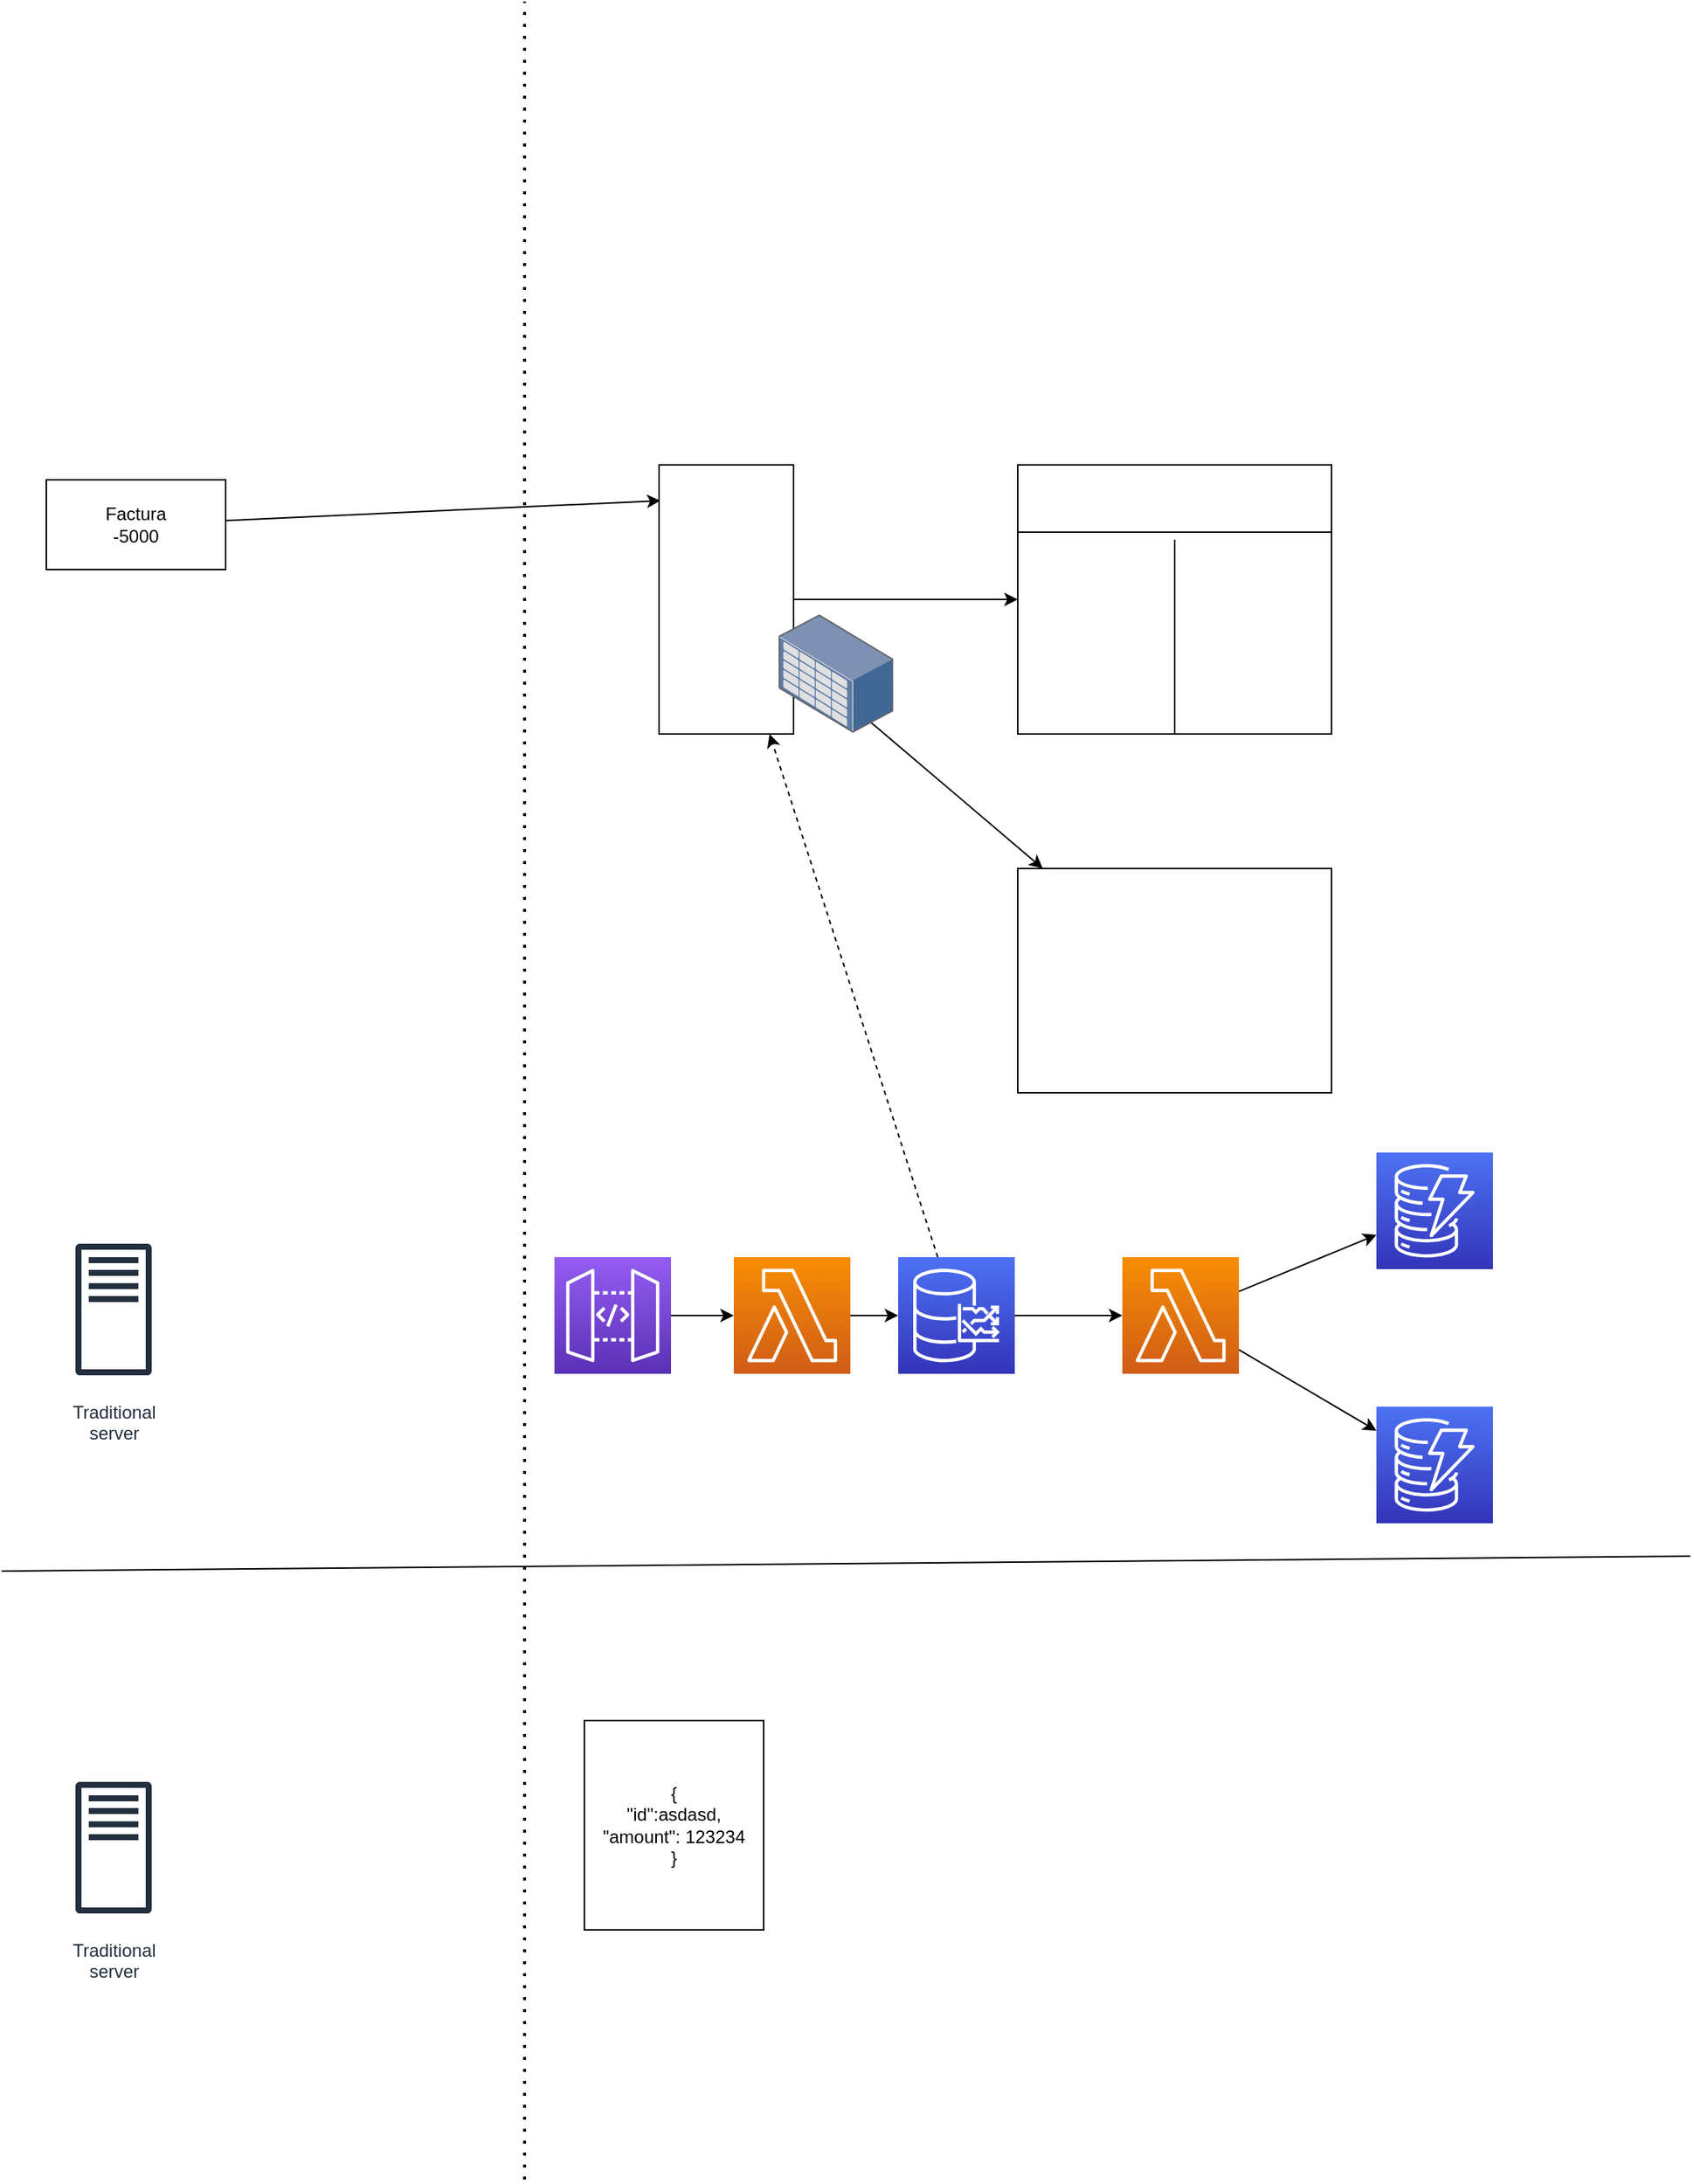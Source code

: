 <mxfile version="14.6.13" type="device" pages="2"><diagram id="f1Zfy8GzfP1ZX3miAQj8" name="Page-1"><mxGraphModel dx="2100" dy="776" grid="1" gridSize="10" guides="1" tooltips="1" connect="1" arrows="1" fold="1" page="1" pageScale="1" pageWidth="850" pageHeight="1100" math="0" shadow="0"><root><mxCell id="0"/><mxCell id="1" parent="0"/><mxCell id="d8b8T9RHSPE8RC233Ulh-4" style="rounded=0;orthogonalLoop=1;jettySize=auto;html=1;entryX=0.011;entryY=0.133;entryDx=0;entryDy=0;entryPerimeter=0;" edge="1" parent="1" source="d8b8T9RHSPE8RC233Ulh-1" target="d8b8T9RHSPE8RC233Ulh-3"><mxGeometry relative="1" as="geometry"/></mxCell><mxCell id="d8b8T9RHSPE8RC233Ulh-1" value="Factura&lt;br&gt;-5000" style="rounded=0;whiteSpace=wrap;html=1;" vertex="1" parent="1"><mxGeometry x="-100" y="380" width="120" height="60" as="geometry"/></mxCell><mxCell id="d8b8T9RHSPE8RC233Ulh-2" value="" style="endArrow=none;dashed=1;html=1;dashPattern=1 3;strokeWidth=2;" edge="1" parent="1"><mxGeometry width="50" height="50" relative="1" as="geometry"><mxPoint x="220" y="1517" as="sourcePoint"/><mxPoint x="220" y="60" as="targetPoint"/></mxGeometry></mxCell><mxCell id="d8b8T9RHSPE8RC233Ulh-8" style="edgeStyle=none;rounded=0;orthogonalLoop=1;jettySize=auto;html=1;entryX=0;entryY=0.5;entryDx=0;entryDy=0;" edge="1" parent="1" source="d8b8T9RHSPE8RC233Ulh-3" target="d8b8T9RHSPE8RC233Ulh-5"><mxGeometry relative="1" as="geometry"/></mxCell><mxCell id="d8b8T9RHSPE8RC233Ulh-10" style="edgeStyle=none;rounded=0;orthogonalLoop=1;jettySize=auto;html=1;" edge="1" parent="1" source="d8b8T9RHSPE8RC233Ulh-3" target="d8b8T9RHSPE8RC233Ulh-9"><mxGeometry relative="1" as="geometry"/></mxCell><mxCell id="d8b8T9RHSPE8RC233Ulh-3" value="" style="rounded=0;whiteSpace=wrap;html=1;" vertex="1" parent="1"><mxGeometry x="310" y="370" width="90" height="180" as="geometry"/></mxCell><mxCell id="d8b8T9RHSPE8RC233Ulh-5" value="" style="rounded=0;whiteSpace=wrap;html=1;" vertex="1" parent="1"><mxGeometry x="550" y="370" width="210" height="180" as="geometry"/></mxCell><mxCell id="d8b8T9RHSPE8RC233Ulh-6" value="" style="endArrow=none;html=1;entryX=1;entryY=0.25;entryDx=0;entryDy=0;exitX=0;exitY=0.25;exitDx=0;exitDy=0;" edge="1" parent="1" source="d8b8T9RHSPE8RC233Ulh-5" target="d8b8T9RHSPE8RC233Ulh-5"><mxGeometry width="50" height="50" relative="1" as="geometry"><mxPoint x="490" y="320" as="sourcePoint"/><mxPoint x="540" y="270" as="targetPoint"/></mxGeometry></mxCell><mxCell id="d8b8T9RHSPE8RC233Ulh-7" value="" style="endArrow=none;html=1;entryX=0.5;entryY=1;entryDx=0;entryDy=0;" edge="1" parent="1" target="d8b8T9RHSPE8RC233Ulh-5"><mxGeometry width="50" height="50" relative="1" as="geometry"><mxPoint x="655" y="420" as="sourcePoint"/><mxPoint x="540" y="270" as="targetPoint"/></mxGeometry></mxCell><mxCell id="d8b8T9RHSPE8RC233Ulh-9" value="" style="rounded=0;whiteSpace=wrap;html=1;" vertex="1" parent="1"><mxGeometry x="550" y="640" width="210" height="150" as="geometry"/></mxCell><mxCell id="d8b8T9RHSPE8RC233Ulh-11" value="" style="points=[];aspect=fixed;html=1;align=center;shadow=0;dashed=0;image;image=img/lib/allied_telesis/storage/Datacenter_Server_Storage_Unit_Large.svg;" vertex="1" parent="1"><mxGeometry x="390" y="470" width="76.8" height="79.2" as="geometry"/></mxCell><mxCell id="d8b8T9RHSPE8RC233Ulh-12" value="Traditional&#10;server" style="outlineConnect=0;fontColor=#232F3E;gradientColor=none;strokeColor=#232F3E;fillColor=#ffffff;dashed=0;verticalLabelPosition=bottom;verticalAlign=top;align=center;html=1;fontSize=12;fontStyle=0;aspect=fixed;shape=mxgraph.aws4.resourceIcon;resIcon=mxgraph.aws4.traditional_server;" vertex="1" parent="1"><mxGeometry x="-110" y="880" width="110" height="110" as="geometry"/></mxCell><mxCell id="d8b8T9RHSPE8RC233Ulh-27" style="edgeStyle=none;rounded=0;orthogonalLoop=1;jettySize=auto;html=1;" edge="1" parent="1" source="d8b8T9RHSPE8RC233Ulh-13" target="d8b8T9RHSPE8RC233Ulh-14"><mxGeometry relative="1" as="geometry"/></mxCell><mxCell id="d8b8T9RHSPE8RC233Ulh-13" value="" style="points=[[0,0,0],[0.25,0,0],[0.5,0,0],[0.75,0,0],[1,0,0],[0,1,0],[0.25,1,0],[0.5,1,0],[0.75,1,0],[1,1,0],[0,0.25,0],[0,0.5,0],[0,0.75,0],[1,0.25,0],[1,0.5,0],[1,0.75,0]];outlineConnect=0;fontColor=#232F3E;gradientColor=#945DF2;gradientDirection=north;fillColor=#5A30B5;strokeColor=#ffffff;dashed=0;verticalLabelPosition=bottom;verticalAlign=top;align=center;html=1;fontSize=12;fontStyle=0;aspect=fixed;shape=mxgraph.aws4.resourceIcon;resIcon=mxgraph.aws4.api_gateway;" vertex="1" parent="1"><mxGeometry x="240" y="900" width="78" height="78" as="geometry"/></mxCell><mxCell id="d8b8T9RHSPE8RC233Ulh-28" style="edgeStyle=none;rounded=0;orthogonalLoop=1;jettySize=auto;html=1;" edge="1" parent="1" source="d8b8T9RHSPE8RC233Ulh-14" target="d8b8T9RHSPE8RC233Ulh-23"><mxGeometry relative="1" as="geometry"/></mxCell><mxCell id="d8b8T9RHSPE8RC233Ulh-14" value="" style="points=[[0,0,0],[0.25,0,0],[0.5,0,0],[0.75,0,0],[1,0,0],[0,1,0],[0.25,1,0],[0.5,1,0],[0.75,1,0],[1,1,0],[0,0.25,0],[0,0.5,0],[0,0.75,0],[1,0.25,0],[1,0.5,0],[1,0.75,0]];outlineConnect=0;fontColor=#232F3E;gradientColor=#F78E04;gradientDirection=north;fillColor=#D05C17;strokeColor=#ffffff;dashed=0;verticalLabelPosition=bottom;verticalAlign=top;align=center;html=1;fontSize=12;fontStyle=0;aspect=fixed;shape=mxgraph.aws4.resourceIcon;resIcon=mxgraph.aws4.lambda;" vertex="1" parent="1"><mxGeometry x="360" y="900" width="78" height="78" as="geometry"/></mxCell><mxCell id="d8b8T9RHSPE8RC233Ulh-16" style="edgeStyle=none;rounded=0;orthogonalLoop=1;jettySize=auto;html=1;dashed=1;" edge="1" parent="1" source="d8b8T9RHSPE8RC233Ulh-23" target="d8b8T9RHSPE8RC233Ulh-3"><mxGeometry relative="1" as="geometry"><mxPoint x="513.182" y="850" as="sourcePoint"/></mxGeometry></mxCell><mxCell id="d8b8T9RHSPE8RC233Ulh-18" style="edgeStyle=none;rounded=0;orthogonalLoop=1;jettySize=auto;html=1;exitX=1;exitY=0.5;exitDx=0;exitDy=0;exitPerimeter=0;" edge="1" parent="1" source="d8b8T9RHSPE8RC233Ulh-23" target="d8b8T9RHSPE8RC233Ulh-17"><mxGeometry relative="1" as="geometry"><mxPoint x="558" y="939" as="sourcePoint"/></mxGeometry></mxCell><mxCell id="d8b8T9RHSPE8RC233Ulh-21" style="edgeStyle=none;rounded=0;orthogonalLoop=1;jettySize=auto;html=1;" edge="1" parent="1" source="d8b8T9RHSPE8RC233Ulh-17" target="d8b8T9RHSPE8RC233Ulh-19"><mxGeometry relative="1" as="geometry"/></mxCell><mxCell id="d8b8T9RHSPE8RC233Ulh-22" style="edgeStyle=none;rounded=0;orthogonalLoop=1;jettySize=auto;html=1;" edge="1" parent="1" source="d8b8T9RHSPE8RC233Ulh-17" target="d8b8T9RHSPE8RC233Ulh-20"><mxGeometry relative="1" as="geometry"/></mxCell><mxCell id="d8b8T9RHSPE8RC233Ulh-17" value="" style="points=[[0,0,0],[0.25,0,0],[0.5,0,0],[0.75,0,0],[1,0,0],[0,1,0],[0.25,1,0],[0.5,1,0],[0.75,1,0],[1,1,0],[0,0.25,0],[0,0.5,0],[0,0.75,0],[1,0.25,0],[1,0.5,0],[1,0.75,0]];outlineConnect=0;fontColor=#232F3E;gradientColor=#F78E04;gradientDirection=north;fillColor=#D05C17;strokeColor=#ffffff;dashed=0;verticalLabelPosition=bottom;verticalAlign=top;align=center;html=1;fontSize=12;fontStyle=0;aspect=fixed;shape=mxgraph.aws4.resourceIcon;resIcon=mxgraph.aws4.lambda;" vertex="1" parent="1"><mxGeometry x="620" y="900" width="78" height="78" as="geometry"/></mxCell><mxCell id="d8b8T9RHSPE8RC233Ulh-19" value="" style="points=[[0,0,0],[0.25,0,0],[0.5,0,0],[0.75,0,0],[1,0,0],[0,1,0],[0.25,1,0],[0.5,1,0],[0.75,1,0],[1,1,0],[0,0.25,0],[0,0.5,0],[0,0.75,0],[1,0.25,0],[1,0.5,0],[1,0.75,0]];outlineConnect=0;fontColor=#232F3E;gradientColor=#4D72F3;gradientDirection=north;fillColor=#3334B9;strokeColor=#ffffff;dashed=0;verticalLabelPosition=bottom;verticalAlign=top;align=center;html=1;fontSize=12;fontStyle=0;aspect=fixed;shape=mxgraph.aws4.resourceIcon;resIcon=mxgraph.aws4.dynamodb;" vertex="1" parent="1"><mxGeometry x="790" y="830" width="78" height="78" as="geometry"/></mxCell><mxCell id="d8b8T9RHSPE8RC233Ulh-20" value="" style="points=[[0,0,0],[0.25,0,0],[0.5,0,0],[0.75,0,0],[1,0,0],[0,1,0],[0.25,1,0],[0.5,1,0],[0.75,1,0],[1,1,0],[0,0.25,0],[0,0.5,0],[0,0.75,0],[1,0.25,0],[1,0.5,0],[1,0.75,0]];outlineConnect=0;fontColor=#232F3E;gradientColor=#4D72F3;gradientDirection=north;fillColor=#3334B9;strokeColor=#ffffff;dashed=0;verticalLabelPosition=bottom;verticalAlign=top;align=center;html=1;fontSize=12;fontStyle=0;aspect=fixed;shape=mxgraph.aws4.resourceIcon;resIcon=mxgraph.aws4.dynamodb;" vertex="1" parent="1"><mxGeometry x="790" y="1000" width="78" height="78" as="geometry"/></mxCell><mxCell id="d8b8T9RHSPE8RC233Ulh-23" value="" style="points=[[0,0,0],[0.25,0,0],[0.5,0,0],[0.75,0,0],[1,0,0],[0,1,0],[0.25,1,0],[0.5,1,0],[0.75,1,0],[1,1,0],[0,0.25,0],[0,0.5,0],[0,0.75,0],[1,0.25,0],[1,0.5,0],[1,0.75,0]];outlineConnect=0;fontColor=#232F3E;gradientColor=#4D72F3;gradientDirection=north;fillColor=#3334B9;strokeColor=#ffffff;dashed=0;verticalLabelPosition=bottom;verticalAlign=top;align=center;html=1;fontSize=12;fontStyle=0;aspect=fixed;shape=mxgraph.aws4.resourceIcon;resIcon=mxgraph.aws4.timestream;" vertex="1" parent="1"><mxGeometry x="470" y="900" width="78" height="78" as="geometry"/></mxCell><mxCell id="d8b8T9RHSPE8RC233Ulh-29" value="" style="endArrow=none;html=1;" edge="1" parent="1"><mxGeometry width="50" height="50" relative="1" as="geometry"><mxPoint x="-130" y="1110" as="sourcePoint"/><mxPoint x="1000" y="1100" as="targetPoint"/></mxGeometry></mxCell><mxCell id="d8b8T9RHSPE8RC233Ulh-30" value="Traditional&#10;server" style="outlineConnect=0;fontColor=#232F3E;gradientColor=none;strokeColor=#232F3E;fillColor=#ffffff;dashed=0;verticalLabelPosition=bottom;verticalAlign=top;align=center;html=1;fontSize=12;fontStyle=0;aspect=fixed;shape=mxgraph.aws4.resourceIcon;resIcon=mxgraph.aws4.traditional_server;" vertex="1" parent="1"><mxGeometry x="-110" y="1240" width="110" height="110" as="geometry"/></mxCell><mxCell id="d8b8T9RHSPE8RC233Ulh-31" value="{&lt;br&gt;&quot;id&quot;:asdasd,&lt;br&gt;&quot;amount&quot;: 123234&lt;br&gt;}" style="rounded=0;whiteSpace=wrap;html=1;" vertex="1" parent="1"><mxGeometry x="260" y="1210" width="120" height="140" as="geometry"/></mxCell></root></mxGraphModel></diagram><diagram id="chb9XV7HN2bOhSfGb6Gr" name="Page-2"><mxGraphModel dx="2100" dy="776" grid="1" gridSize="10" guides="1" tooltips="1" connect="1" arrows="1" fold="1" page="1" pageScale="1" pageWidth="850" pageHeight="1100" math="0" shadow="0"><root><mxCell id="Tdg7ZbhXUCddyLQ759Nv-0"/><mxCell id="Tdg7ZbhXUCddyLQ759Nv-1" parent="Tdg7ZbhXUCddyLQ759Nv-0"/><mxCell id="Tdg7ZbhXUCddyLQ759Nv-27" value="" style="rounded=0;whiteSpace=wrap;html=1;" vertex="1" parent="Tdg7ZbhXUCddyLQ759Nv-1"><mxGeometry x="-325" y="550" width="750" height="180" as="geometry"/></mxCell><mxCell id="Tdg7ZbhXUCddyLQ759Nv-15" style="edgeStyle=none;rounded=0;orthogonalLoop=1;jettySize=auto;html=1;" edge="1" parent="Tdg7ZbhXUCddyLQ759Nv-1" source="Tdg7ZbhXUCddyLQ759Nv-2" target="Tdg7ZbhXUCddyLQ759Nv-12"><mxGeometry relative="1" as="geometry"/></mxCell><mxCell id="Tdg7ZbhXUCddyLQ759Nv-2" value="" style="strokeWidth=1;shadow=0;dashed=0;align=center;html=1;shape=mxgraph.mockup.containers.browserWindow;rSize=0;strokeColor=#666666;strokeColor2=#008cff;strokeColor3=#c4c4c4;mainText=,;recursiveResize=0;" vertex="1" parent="Tdg7ZbhXUCddyLQ759Nv-1"><mxGeometry x="-130" y="140" width="550" height="380" as="geometry"/></mxCell><mxCell id="Tdg7ZbhXUCddyLQ759Nv-3" value="Page 1" style="strokeWidth=1;shadow=0;dashed=0;align=center;html=1;shape=mxgraph.mockup.containers.anchor;fontSize=17;fontColor=#666666;align=left;" vertex="1" parent="Tdg7ZbhXUCddyLQ759Nv-2"><mxGeometry x="60" y="12" width="110" height="26" as="geometry"/></mxCell><mxCell id="Tdg7ZbhXUCddyLQ759Nv-4" value="https://www.draw.io" style="strokeWidth=1;shadow=0;dashed=0;align=center;html=1;shape=mxgraph.mockup.containers.anchor;rSize=0;fontSize=17;fontColor=#666666;align=left;" vertex="1" parent="Tdg7ZbhXUCddyLQ759Nv-2"><mxGeometry x="130" y="60" width="250" height="26" as="geometry"/></mxCell><mxCell id="Tdg7ZbhXUCddyLQ759Nv-5" value="username" style="rounded=0;whiteSpace=wrap;html=1;" vertex="1" parent="Tdg7ZbhXUCddyLQ759Nv-2"><mxGeometry x="80" y="150" width="280" height="40" as="geometry"/></mxCell><mxCell id="Tdg7ZbhXUCddyLQ759Nv-10" value="pass" style="rounded=0;whiteSpace=wrap;html=1;" vertex="1" parent="Tdg7ZbhXUCddyLQ759Nv-2"><mxGeometry x="80" y="210" width="280" height="40" as="geometry"/></mxCell><mxCell id="Tdg7ZbhXUCddyLQ759Nv-11" value="boton" style="rounded=0;whiteSpace=wrap;html=1;" vertex="1" parent="Tdg7ZbhXUCddyLQ759Nv-2"><mxGeometry x="380" y="150" width="140" height="100" as="geometry"/></mxCell><mxCell id="Tdg7ZbhXUCddyLQ759Nv-14" style="edgeStyle=none;rounded=0;orthogonalLoop=1;jettySize=auto;html=1;" edge="1" parent="Tdg7ZbhXUCddyLQ759Nv-1" source="Tdg7ZbhXUCddyLQ759Nv-12" target="Tdg7ZbhXUCddyLQ759Nv-13"><mxGeometry relative="1" as="geometry"/></mxCell><mxCell id="Tdg7ZbhXUCddyLQ759Nv-12" value="" style="points=[[0,0,0],[0.25,0,0],[0.5,0,0],[0.75,0,0],[1,0,0],[0,1,0],[0.25,1,0],[0.5,1,0],[0.75,1,0],[1,1,0],[0,0.25,0],[0,0.5,0],[0,0.75,0],[1,0.25,0],[1,0.5,0],[1,0.75,0]];outlineConnect=0;fontColor=#232F3E;gradientColor=#945DF2;gradientDirection=north;fillColor=#5A30B5;strokeColor=#ffffff;dashed=0;verticalLabelPosition=bottom;verticalAlign=top;align=center;html=1;fontSize=12;fontStyle=0;aspect=fixed;shape=mxgraph.aws4.resourceIcon;resIcon=mxgraph.aws4.api_gateway;" vertex="1" parent="Tdg7ZbhXUCddyLQ759Nv-1"><mxGeometry x="820" y="281" width="78" height="78" as="geometry"/></mxCell><mxCell id="Tdg7ZbhXUCddyLQ759Nv-13" value="" style="points=[[0,0,0],[0.25,0,0],[0.5,0,0],[0.75,0,0],[1,0,0],[0,1,0],[0.25,1,0],[0.5,1,0],[0.75,1,0],[1,1,0],[0,0.25,0],[0,0.5,0],[0,0.75,0],[1,0.25,0],[1,0.5,0],[1,0.75,0]];outlineConnect=0;fontColor=#232F3E;gradientColor=#F78E04;gradientDirection=north;fillColor=#D05C17;strokeColor=#ffffff;dashed=0;verticalLabelPosition=bottom;verticalAlign=top;align=center;html=1;fontSize=12;fontStyle=0;aspect=fixed;shape=mxgraph.aws4.resourceIcon;resIcon=mxgraph.aws4.lambda;" vertex="1" parent="Tdg7ZbhXUCddyLQ759Nv-1"><mxGeometry x="990" y="281" width="78" height="78" as="geometry"/></mxCell><mxCell id="Tdg7ZbhXUCddyLQ759Nv-16" value="AWS Cloud" style="outlineConnect=0;gradientColor=none;html=1;whiteSpace=wrap;fontSize=12;fontStyle=0;shape=mxgraph.aws4.group;grIcon=mxgraph.aws4.group_aws_cloud;strokeColor=#AAB7B8;fillColor=none;verticalAlign=top;align=left;spacingLeft=30;fontColor=#AAB7B8;dashed=0;" vertex="1" parent="Tdg7ZbhXUCddyLQ759Nv-1"><mxGeometry x="720" y="100" width="420" height="630" as="geometry"/></mxCell><mxCell id="Tdg7ZbhXUCddyLQ759Nv-17" value="" style="points=[[0,0,0],[0.25,0,0],[0.5,0,0],[0.75,0,0],[1,0,0],[0,1,0],[0.25,1,0],[0.5,1,0],[0.75,1,0],[1,1,0],[0,0.25,0],[0,0.5,0],[0,0.75,0],[1,0.25,0],[1,0.5,0],[1,0.75,0]];outlineConnect=0;fontColor=#232F3E;gradientColor=#60A337;gradientDirection=north;fillColor=#277116;strokeColor=#ffffff;dashed=0;verticalLabelPosition=bottom;verticalAlign=top;align=center;html=1;fontSize=12;fontStyle=0;aspect=fixed;shape=mxgraph.aws4.resourceIcon;resIcon=mxgraph.aws4.s3;" vertex="1" parent="Tdg7ZbhXUCddyLQ759Nv-1"><mxGeometry x="990" y="460" width="78" height="78" as="geometry"/></mxCell><mxCell id="Tdg7ZbhXUCddyLQ759Nv-19" style="edgeStyle=none;rounded=0;orthogonalLoop=1;jettySize=auto;html=1;" edge="1" parent="Tdg7ZbhXUCddyLQ759Nv-1" source="Tdg7ZbhXUCddyLQ759Nv-18" target="Tdg7ZbhXUCddyLQ759Nv-17"><mxGeometry relative="1" as="geometry"/></mxCell><mxCell id="Tdg7ZbhXUCddyLQ759Nv-20" style="edgeStyle=none;rounded=0;orthogonalLoop=1;jettySize=auto;html=1;" edge="1" parent="Tdg7ZbhXUCddyLQ759Nv-1" source="Tdg7ZbhXUCddyLQ759Nv-18" target="Tdg7ZbhXUCddyLQ759Nv-2"><mxGeometry relative="1" as="geometry"/></mxCell><mxCell id="Tdg7ZbhXUCddyLQ759Nv-18" value="" style="points=[[0,0,0],[0.25,0,0],[0.5,0,0],[0.75,0,0],[1,0,0],[0,1,0],[0.25,1,0],[0.5,1,0],[0.75,1,0],[1,1,0],[0,0.25,0],[0,0.5,0],[0,0.75,0],[1,0.25,0],[1,0.5,0],[1,0.75,0]];outlineConnect=0;fontColor=#232F3E;gradientColor=#945DF2;gradientDirection=north;fillColor=#5A30B5;strokeColor=#ffffff;dashed=0;verticalLabelPosition=bottom;verticalAlign=top;align=center;html=1;fontSize=12;fontStyle=0;aspect=fixed;shape=mxgraph.aws4.resourceIcon;resIcon=mxgraph.aws4.cloudfront;" vertex="1" parent="Tdg7ZbhXUCddyLQ759Nv-1"><mxGeometry x="820" y="460" width="78" height="78" as="geometry"/></mxCell><mxCell id="Tdg7ZbhXUCddyLQ759Nv-30" style="edgeStyle=none;rounded=0;orthogonalLoop=1;jettySize=auto;html=1;entryX=0.21;entryY=1.04;entryDx=0;entryDy=0;entryPerimeter=0;" edge="1" parent="Tdg7ZbhXUCddyLQ759Nv-1" source="Tdg7ZbhXUCddyLQ759Nv-23" target="Tdg7ZbhXUCddyLQ759Nv-35"><mxGeometry relative="1" as="geometry"/></mxCell><mxCell id="Tdg7ZbhXUCddyLQ759Nv-23" value="Dani" style="points=[];aspect=fixed;html=1;align=center;shadow=0;dashed=0;image;image=img/lib/allied_telesis/computer_and_terminals/Personal_Computer_with_Server.svg;" vertex="1" parent="Tdg7ZbhXUCddyLQ759Nv-1"><mxGeometry x="-280" y="760" width="162.4" height="162.4" as="geometry"/></mxCell><mxCell id="Tdg7ZbhXUCddyLQ759Nv-36" style="edgeStyle=none;rounded=0;orthogonalLoop=1;jettySize=auto;html=1;" edge="1" parent="Tdg7ZbhXUCddyLQ759Nv-1" source="Tdg7ZbhXUCddyLQ759Nv-24" target="Tdg7ZbhXUCddyLQ759Nv-35"><mxGeometry relative="1" as="geometry"/></mxCell><mxCell id="Tdg7ZbhXUCddyLQ759Nv-24" value="Vale" style="points=[];aspect=fixed;html=1;align=center;shadow=0;dashed=0;image;image=img/lib/allied_telesis/computer_and_terminals/Personal_Computer_with_Server.svg;" vertex="1" parent="Tdg7ZbhXUCddyLQ759Nv-1"><mxGeometry x="-40" y="760" width="162.4" height="162.4" as="geometry"/></mxCell><mxCell id="Tdg7ZbhXUCddyLQ759Nv-29" style="edgeStyle=none;rounded=0;orthogonalLoop=1;jettySize=auto;html=1;entryX=1.01;entryY=1.02;entryDx=0;entryDy=0;entryPerimeter=0;" edge="1" parent="Tdg7ZbhXUCddyLQ759Nv-1" source="Tdg7ZbhXUCddyLQ759Nv-25" target="Tdg7ZbhXUCddyLQ759Nv-35"><mxGeometry relative="1" as="geometry"><mxPoint x="50" y="670" as="targetPoint"/></mxGeometry></mxCell><mxCell id="Tdg7ZbhXUCddyLQ759Nv-25" value="Mio" style="points=[];aspect=fixed;html=1;align=center;shadow=0;dashed=0;image;image=img/lib/allied_telesis/computer_and_terminals/Personal_Computer_with_Server.svg;" vertex="1" parent="Tdg7ZbhXUCddyLQ759Nv-1"><mxGeometry x="200" y="760" width="162.4" height="162.4" as="geometry"/></mxCell><mxCell id="Tdg7ZbhXUCddyLQ759Nv-26" value="index.html&lt;br&gt;v1" style="whiteSpace=wrap;html=1;shape=mxgraph.basic.document" vertex="1" parent="Tdg7ZbhXUCddyLQ759Nv-1"><mxGeometry x="-1.066e-14" y="960" width="100" height="100" as="geometry"/></mxCell><mxCell id="Tdg7ZbhXUCddyLQ759Nv-28" value="index.html&lt;br&gt;v1" style="whiteSpace=wrap;html=1;shape=mxgraph.basic.document" vertex="1" parent="Tdg7ZbhXUCddyLQ759Nv-1"><mxGeometry x="-270" y="580" width="100" height="100" as="geometry"/></mxCell><mxCell id="Tdg7ZbhXUCddyLQ759Nv-33" value="index.html&lt;br&gt;v2" style="whiteSpace=wrap;html=1;shape=mxgraph.basic.document" vertex="1" parent="Tdg7ZbhXUCddyLQ759Nv-1"><mxGeometry x="250" y="950" width="100" height="100" as="geometry"/></mxCell><mxCell id="Tdg7ZbhXUCddyLQ759Nv-34" value="index.html&lt;br&gt;v1" style="whiteSpace=wrap;html=1;shape=mxgraph.basic.document" vertex="1" parent="Tdg7ZbhXUCddyLQ759Nv-1"><mxGeometry x="-260" y="950" width="100" height="100" as="geometry"/></mxCell><mxCell id="Tdg7ZbhXUCddyLQ759Nv-35" value="index.html&lt;br&gt;v2" style="whiteSpace=wrap;html=1;shape=mxgraph.basic.document" vertex="1" parent="Tdg7ZbhXUCddyLQ759Nv-1"><mxGeometry x="-30" y="580" width="100" height="100" as="geometry"/></mxCell><mxCell id="Tdg7ZbhXUCddyLQ759Nv-37" value="git add -A&amp;nbsp; // este cuando se creen archivos nuevos" style="text;html=1;align=center;verticalAlign=middle;resizable=0;points=[];autosize=1;strokeColor=none;" vertex="1" parent="Tdg7ZbhXUCddyLQ759Nv-1"><mxGeometry x="450" y="820" width="290" height="20" as="geometry"/></mxCell><mxCell id="Tdg7ZbhXUCddyLQ759Nv-38" value="git commit -am &quot;algun mensaje&quot; // pa decirle a git que estamos listos pal push" style="text;html=1;align=center;verticalAlign=middle;resizable=0;points=[];autosize=1;strokeColor=none;" vertex="1" parent="Tdg7ZbhXUCddyLQ759Nv-1"><mxGeometry x="385" y="880" width="430" height="20" as="geometry"/></mxCell><mxCell id="Tdg7ZbhXUCddyLQ759Nv-39" value="git pull&amp;nbsp; // pa descargar lo q se haya hecho" style="text;html=1;align=center;verticalAlign=middle;resizable=0;points=[];autosize=1;strokeColor=none;" vertex="1" parent="Tdg7ZbhXUCddyLQ759Nv-1"><mxGeometry x="470" y="930" width="240" height="20" as="geometry"/></mxCell><mxCell id="Tdg7ZbhXUCddyLQ759Nv-40" value="git push // pa subir mis cambios" style="text;html=1;align=center;verticalAlign=middle;resizable=0;points=[];autosize=1;strokeColor=none;" vertex="1" parent="Tdg7ZbhXUCddyLQ759Nv-1"><mxGeometry x="490" y="970" width="180" height="20" as="geometry"/></mxCell></root></mxGraphModel></diagram></mxfile>